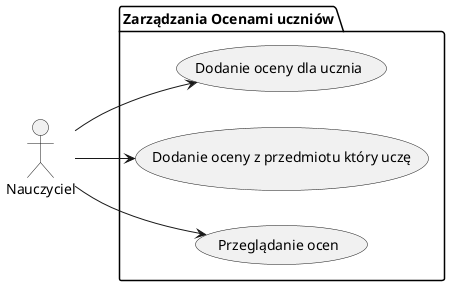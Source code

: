 @startuml
left to right direction
actor "Nauczyciel" as Teacher

package "Zarządzania Ocenami uczniów" {
    usecase "Dodanie oceny dla ucznia" as UC4
    usecase "Dodanie oceny z przedmiotu który uczę" as UC5
    usecase "Przeglądanie ocen" as UC6
}

Teacher --> UC4
Teacher --> UC5
Teacher --> UC6

@enduml